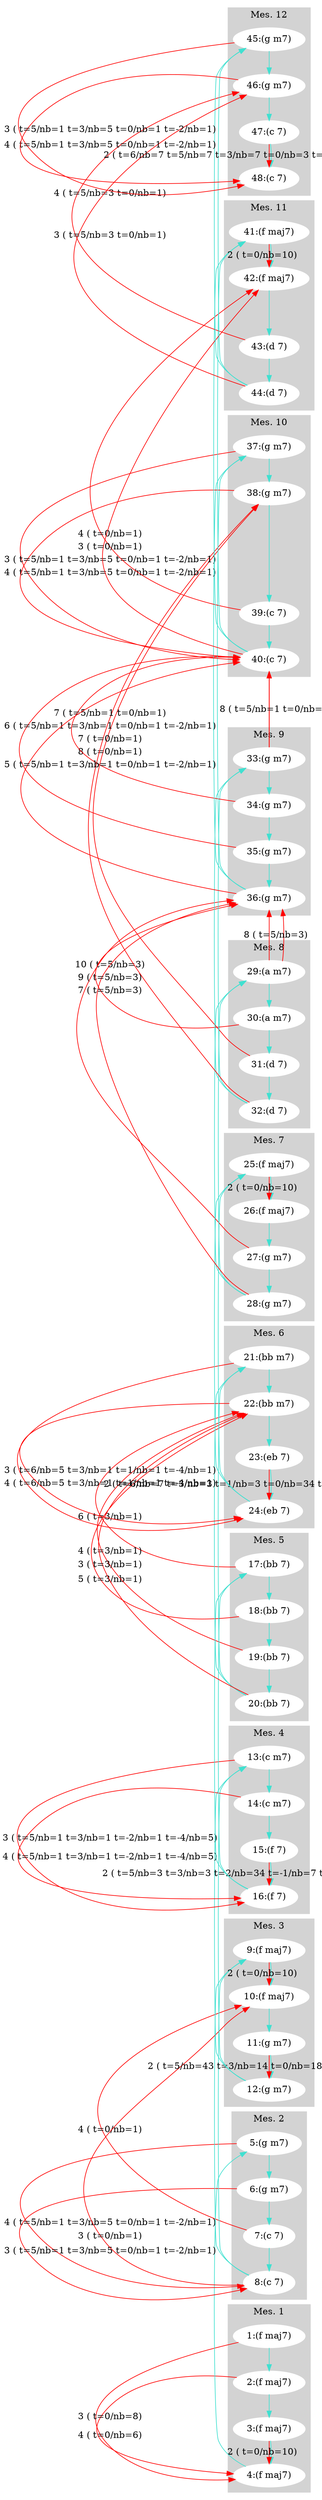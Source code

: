 digraph G { 
rankdir=LR 
subgraph cluster0 {
node [style=filled,color=white];
style=filled;
color=lightgrey;
"1:(f maj7)"; 
"2:(f maj7)"; 
"3:(f maj7)"; 
"4:(f maj7)"; 
label = "Mes. 1"
}
subgraph cluster4 {
node [style=filled,color=white];
style=filled;
color=lightgrey;
"5:(g m7)"; 
"6:(g m7)"; 
"7:(c 7)"; 
"8:(c 7)"; 
label = "Mes. 2"
}
subgraph cluster8 {
node [style=filled,color=white];
style=filled;
color=lightgrey;
"9:(f maj7)"; 
"10:(f maj7)"; 
"11:(g m7)"; 
"12:(g m7)"; 
label = "Mes. 3"
}
subgraph cluster12 {
node [style=filled,color=white];
style=filled;
color=lightgrey;
"13:(c m7)"; 
"14:(c m7)"; 
"15:(f 7)"; 
"16:(f 7)"; 
label = "Mes. 4"
}
subgraph cluster16 {
node [style=filled,color=white];
style=filled;
color=lightgrey;
"17:(bb 7)"; 
"18:(bb 7)"; 
"19:(bb 7)"; 
"20:(bb 7)"; 
label = "Mes. 5"
}
subgraph cluster20 {
node [style=filled,color=white];
style=filled;
color=lightgrey;
"21:(bb m7)"; 
"22:(bb m7)"; 
"23:(eb 7)"; 
"24:(eb 7)"; 
label = "Mes. 6"
}
subgraph cluster24 {
node [style=filled,color=white];
style=filled;
color=lightgrey;
"25:(f maj7)"; 
"26:(f maj7)"; 
"27:(g m7)"; 
"28:(g m7)"; 
label = "Mes. 7"
}
subgraph cluster28 {
node [style=filled,color=white];
style=filled;
color=lightgrey;
"29:(a m7)"; 
"30:(a m7)"; 
"31:(d 7)"; 
"32:(d 7)"; 
label = "Mes. 8"
}
subgraph cluster32 {
node [style=filled,color=white];
style=filled;
color=lightgrey;
"33:(g m7)"; 
"34:(g m7)"; 
"35:(g m7)"; 
"36:(g m7)"; 
label = "Mes. 9"
}
subgraph cluster36 {
node [style=filled,color=white];
style=filled;
color=lightgrey;
"37:(g m7)"; 
"38:(g m7)"; 
"39:(c 7)"; 
"40:(c 7)"; 
label = "Mes. 10"
}
subgraph cluster40 {
node [style=filled,color=white];
style=filled;
color=lightgrey;
"41:(f maj7)"; 
"42:(f maj7)"; 
"43:(d 7)"; 
"44:(d 7)"; 
label = "Mes. 11"
}
subgraph cluster44 {
node [style=filled,color=white];
style=filled;
color=lightgrey;
"45:(g m7)"; 
"46:(g m7)"; 
"47:(c 7)"; 
"48:(c 7)"; 
label = "Mes. 12"
}
"1:(f maj7)" -> "2:(f maj7)" [color="turquoise", constraint=false];
"2:(f maj7)" -> "3:(f maj7)" [color="turquoise", constraint=false];
"3:(f maj7)" -> "4:(f maj7)" [color="turquoise", constraint=false];
"4:(f maj7)" -> "5:(g m7)" [color="turquoise", constraint=false];
"5:(g m7)" -> "6:(g m7)" [color="turquoise", constraint=false];
"6:(g m7)" -> "7:(c 7)" [color="turquoise", constraint=false];
"7:(c 7)" -> "8:(c 7)" [color="turquoise", constraint=false];
"8:(c 7)" -> "9:(f maj7)" [color="turquoise", constraint=false];
"9:(f maj7)" -> "10:(f maj7)" [color="turquoise", constraint=false];
"10:(f maj7)" -> "11:(g m7)" [color="turquoise", constraint=false];
"11:(g m7)" -> "12:(g m7)" [color="turquoise", constraint=false];
"12:(g m7)" -> "13:(c m7)" [color="turquoise", constraint=false];
"13:(c m7)" -> "14:(c m7)" [color="turquoise", constraint=false];
"14:(c m7)" -> "15:(f 7)" [color="turquoise", constraint=false];
"15:(f 7)" -> "16:(f 7)" [color="turquoise", constraint=false];
"16:(f 7)" -> "17:(bb 7)" [color="turquoise", constraint=false];
"17:(bb 7)" -> "18:(bb 7)" [color="turquoise", constraint=false];
"18:(bb 7)" -> "19:(bb 7)" [color="turquoise", constraint=false];
"19:(bb 7)" -> "20:(bb 7)" [color="turquoise", constraint=false];
"20:(bb 7)" -> "21:(bb m7)" [color="turquoise", constraint=false];
"21:(bb m7)" -> "22:(bb m7)" [color="turquoise", constraint=false];
"22:(bb m7)" -> "23:(eb 7)" [color="turquoise", constraint=false];
"23:(eb 7)" -> "24:(eb 7)" [color="turquoise", constraint=false];
"24:(eb 7)" -> "25:(f maj7)" [color="turquoise", constraint=false];
"25:(f maj7)" -> "26:(f maj7)" [color="turquoise", constraint=false];
"26:(f maj7)" -> "27:(g m7)" [color="turquoise", constraint=false];
"27:(g m7)" -> "28:(g m7)" [color="turquoise", constraint=false];
"28:(g m7)" -> "29:(a m7)" [color="turquoise", constraint=false];
"29:(a m7)" -> "30:(a m7)" [color="turquoise", constraint=false];
"30:(a m7)" -> "31:(d 7)" [color="turquoise", constraint=false];
"31:(d 7)" -> "32:(d 7)" [color="turquoise", constraint=false];
"32:(d 7)" -> "33:(g m7)" [color="turquoise", constraint=false];
"33:(g m7)" -> "34:(g m7)" [color="turquoise", constraint=false];
"34:(g m7)" -> "35:(g m7)" [color="turquoise", constraint=false];
"35:(g m7)" -> "36:(g m7)" [color="turquoise", constraint=false];
"36:(g m7)" -> "37:(g m7)" [color="turquoise", constraint=false];
"37:(g m7)" -> "38:(g m7)" [color="turquoise", constraint=false];
"38:(g m7)" -> "39:(c 7)" [color="turquoise", constraint=false];
"39:(c 7)" -> "40:(c 7)" [color="turquoise", constraint=false];
"40:(c 7)" -> "41:(f maj7)" [color="turquoise", constraint=false];
"41:(f maj7)" -> "42:(f maj7)" [color="turquoise", constraint=false];
"42:(f maj7)" -> "43:(d 7)" [color="turquoise", constraint=false];
"43:(d 7)" -> "44:(d 7)" [color="turquoise", constraint=false];
"44:(d 7)" -> "45:(g m7)" [color="turquoise", constraint=false];
"45:(g m7)" -> "46:(g m7)" [color="turquoise", constraint=false];
"46:(g m7)" -> "47:(c 7)" [color="turquoise", constraint=false];
"47:(c 7)" -> "48:(c 7)" [color="turquoise", constraint=false];
"1:(f maj7)" -> "4:(f maj7)" [label="4 ( t=0/nb=6)" , color="red", constraint=false, width=3.0];
"2:(f maj7)" -> "4:(f maj7)" [label="3 ( t=0/nb=8)" , color="red", constraint=false, width=4.0];
"3:(f maj7)" -> "4:(f maj7)" [label="2 ( t=0/nb=10)" , color="red", constraint=false, width=5.0];
"5:(g m7)" -> "8:(c 7)" [label="4 ( t=5/nb=1 t=3/nb=5 t=0/nb=1 t=-2/nb=1)" , color="red", constraint=false, width=4.0];
"6:(g m7)" -> "8:(c 7)" [label="3 ( t=5/nb=1 t=3/nb=5 t=0/nb=1 t=-2/nb=1)" , color="red", constraint=false, width=4.0];
"7:(c 7)" -> "10:(f maj7)" [label="4 ( t=0/nb=1)" , color="red", constraint=false, width=0.5];
"8:(c 7)" -> "10:(f maj7)" [label="3 ( t=0/nb=1)" , color="red", constraint=false, width=0.5];
"9:(f maj7)" -> "10:(f maj7)" [label="2 ( t=0/nb=10)" , color="red", constraint=false, width=5.0];
"11:(g m7)" -> "12:(g m7)" [label="2 ( t=5/nb=43 t=3/nb=14 t=0/nb=18 t=-2/nb=3)" , color="red", constraint=false, width=39.0];
"13:(c m7)" -> "16:(f 7)" [label="4 ( t=5/nb=1 t=3/nb=1 t=-2/nb=1 t=-4/nb=5)" , color="red", constraint=false, width=4.0];
"14:(c m7)" -> "16:(f 7)" [label="3 ( t=5/nb=1 t=3/nb=1 t=-2/nb=1 t=-4/nb=5)" , color="red", constraint=false, width=4.0];
"15:(f 7)" -> "16:(f 7)" [label="2 ( t=5/nb=3 t=3/nb=3 t=2/nb=34 t=-1/nb=7 t=-2/nb=7 t=-4/nb=7)" , color="red", constraint=false, width=30.5];
"17:(bb 7)" -> "22:(bb m7)" [label="6 ( t=3/nb=1)" , color="red", constraint=false, width=0.5];
"18:(bb 7)" -> "22:(bb m7)" [label="5 ( t=3/nb=1)" , color="red", constraint=false, width=0.5];
"19:(bb 7)" -> "22:(bb m7)" [label="4 ( t=3/nb=1)" , color="red", constraint=false, width=0.5];
"20:(bb 7)" -> "22:(bb m7)" [label="3 ( t=3/nb=1)" , color="red", constraint=false, width=0.5];
"21:(bb m7)" -> "24:(eb 7)" [label="4 ( t=6/nb=5 t=3/nb=1 t=1/nb=1 t=-4/nb=1)" , color="red", constraint=false, width=4.0];
"22:(bb m7)" -> "24:(eb 7)" [label="3 ( t=6/nb=5 t=3/nb=1 t=1/nb=1 t=-4/nb=1)" , color="red", constraint=false, width=4.0];
"23:(eb 7)" -> "24:(eb 7)" [label="2 ( t=6/nb=7 t=3/nb=3 t=1/nb=3 t=0/nb=34 t=-3/nb=7 t=-4/nb=7)" , color="red", constraint=false, width=30.5];
"25:(f maj7)" -> "26:(f maj7)" [label="2 ( t=0/nb=10)" , color="red", constraint=false, width=5.0];
"27:(g m7)" -> "36:(g m7)" [label="10 ( t=5/nb=3)" , color="red", constraint=false, width=1.5];
"28:(g m7)" -> "36:(g m7)" [label="9 ( t=5/nb=3)" , color="red", constraint=false, width=1.5];
"29:(a m7)" -> "36:(g m7)" [label="8 ( t=5/nb=3)" , color="red", constraint=false, width=1.5];
"30:(a m7)" -> "36:(g m7)" [label="7 ( t=5/nb=3)" , color="red", constraint=false, width=1.5];
"31:(d 7)" -> "38:(g m7)" [label="8 ( t=0/nb=1)" , color="red", constraint=false, width=0.5];
"32:(d 7)" -> "38:(g m7)" [label="7 ( t=0/nb=1)" , color="red", constraint=false, width=0.5];
"33:(g m7)" -> "40:(c 7)" [label="8 ( t=5/nb=1 t=0/nb=1)" , color="red", constraint=false, width=1.0];
"34:(g m7)" -> "40:(c 7)" [label="7 ( t=5/nb=1 t=0/nb=1)" , color="red", constraint=false, width=1.0];
"35:(g m7)" -> "40:(c 7)" [label="6 ( t=5/nb=1 t=3/nb=1 t=0/nb=1 t=-2/nb=1)" , color="red", constraint=false, width=2.0];
"36:(g m7)" -> "40:(c 7)" [label="5 ( t=5/nb=1 t=3/nb=1 t=0/nb=1 t=-2/nb=1)" , color="red", constraint=false, width=2.0];
"37:(g m7)" -> "40:(c 7)" [label="4 ( t=5/nb=1 t=3/nb=5 t=0/nb=1 t=-2/nb=1)" , color="red", constraint=false, width=4.0];
"38:(g m7)" -> "40:(c 7)" [label="3 ( t=5/nb=1 t=3/nb=5 t=0/nb=1 t=-2/nb=1)" , color="red", constraint=false, width=4.0];
"39:(c 7)" -> "42:(f maj7)" [label="4 ( t=0/nb=1)" , color="red", constraint=false, width=0.5];
"40:(c 7)" -> "42:(f maj7)" [label="3 ( t=0/nb=1)" , color="red", constraint=false, width=0.5];
"41:(f maj7)" -> "42:(f maj7)" [label="2 ( t=0/nb=10)" , color="red", constraint=false, width=5.0];
"43:(d 7)" -> "46:(g m7)" [label="4 ( t=5/nb=3 t=0/nb=1)" , color="red", constraint=false, width=2.0];
"44:(d 7)" -> "46:(g m7)" [label="3 ( t=5/nb=3 t=0/nb=1)" , color="red", constraint=false, width=2.0];
"45:(g m7)" -> "48:(c 7)" [label="4 ( t=5/nb=1 t=3/nb=5 t=0/nb=1 t=-2/nb=1)" , color="red", constraint=false, width=4.0];
"46:(g m7)" -> "48:(c 7)" [label="3 ( t=5/nb=1 t=3/nb=5 t=0/nb=1 t=-2/nb=1)" , color="red", constraint=false, width=4.0];
"47:(c 7)" -> "48:(c 7)" [label="2 ( t=6/nb=7 t=5/nb=7 t=3/nb=7 t=0/nb=3 t=-2/nb=3 t=-3/nb=34)" , color="red", constraint=false, width=30.5];
}